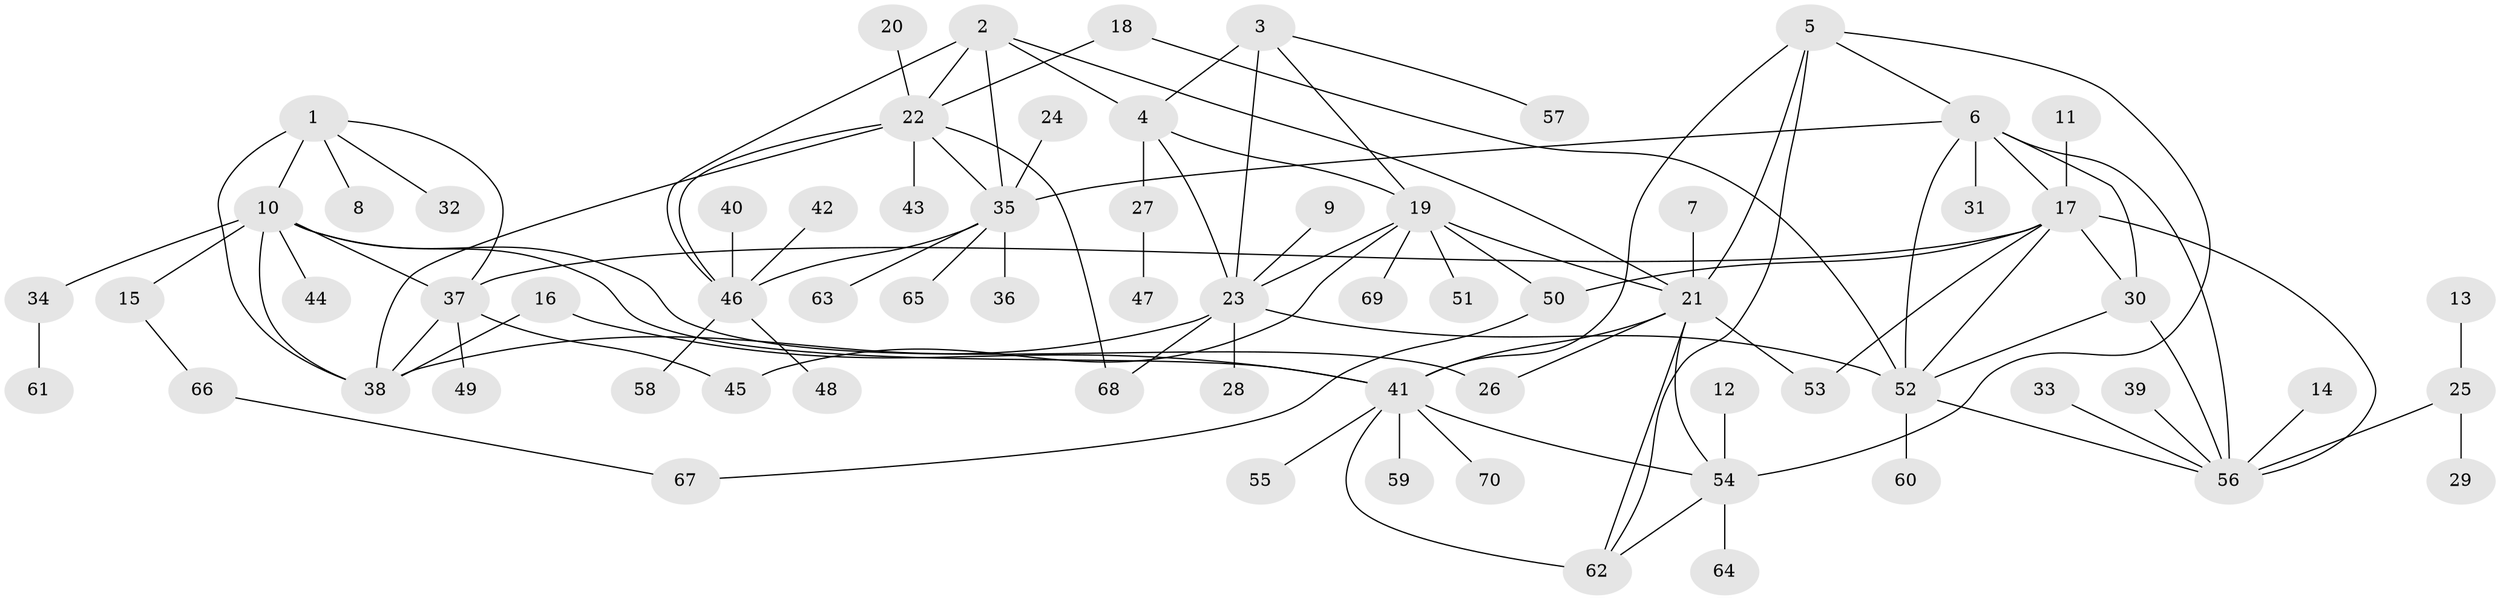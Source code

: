 // original degree distribution, {5: 0.08, 10: 0.07, 8: 0.03, 9: 0.03, 4: 0.02, 6: 0.01, 7: 0.02, 3: 0.02, 2: 0.19, 1: 0.53}
// Generated by graph-tools (version 1.1) at 2025/37/03/04/25 23:37:31]
// undirected, 70 vertices, 104 edges
graph export_dot {
  node [color=gray90,style=filled];
  1;
  2;
  3;
  4;
  5;
  6;
  7;
  8;
  9;
  10;
  11;
  12;
  13;
  14;
  15;
  16;
  17;
  18;
  19;
  20;
  21;
  22;
  23;
  24;
  25;
  26;
  27;
  28;
  29;
  30;
  31;
  32;
  33;
  34;
  35;
  36;
  37;
  38;
  39;
  40;
  41;
  42;
  43;
  44;
  45;
  46;
  47;
  48;
  49;
  50;
  51;
  52;
  53;
  54;
  55;
  56;
  57;
  58;
  59;
  60;
  61;
  62;
  63;
  64;
  65;
  66;
  67;
  68;
  69;
  70;
  1 -- 8 [weight=1.0];
  1 -- 10 [weight=2.0];
  1 -- 32 [weight=1.0];
  1 -- 37 [weight=2.0];
  1 -- 38 [weight=2.0];
  2 -- 4 [weight=1.0];
  2 -- 21 [weight=1.0];
  2 -- 22 [weight=2.0];
  2 -- 35 [weight=2.0];
  2 -- 46 [weight=2.0];
  3 -- 4 [weight=2.0];
  3 -- 19 [weight=2.0];
  3 -- 23 [weight=2.0];
  3 -- 57 [weight=1.0];
  4 -- 19 [weight=1.0];
  4 -- 23 [weight=1.0];
  4 -- 27 [weight=1.0];
  5 -- 6 [weight=1.0];
  5 -- 21 [weight=1.0];
  5 -- 41 [weight=1.0];
  5 -- 54 [weight=1.0];
  5 -- 62 [weight=1.0];
  6 -- 17 [weight=1.0];
  6 -- 30 [weight=1.0];
  6 -- 31 [weight=1.0];
  6 -- 35 [weight=1.0];
  6 -- 52 [weight=1.0];
  6 -- 56 [weight=1.0];
  7 -- 21 [weight=1.0];
  9 -- 23 [weight=1.0];
  10 -- 15 [weight=1.0];
  10 -- 26 [weight=1.0];
  10 -- 34 [weight=1.0];
  10 -- 37 [weight=1.0];
  10 -- 38 [weight=1.0];
  10 -- 41 [weight=1.0];
  10 -- 44 [weight=1.0];
  11 -- 17 [weight=1.0];
  12 -- 54 [weight=1.0];
  13 -- 25 [weight=1.0];
  14 -- 56 [weight=1.0];
  15 -- 66 [weight=1.0];
  16 -- 38 [weight=1.0];
  16 -- 41 [weight=1.0];
  17 -- 30 [weight=1.0];
  17 -- 37 [weight=1.0];
  17 -- 50 [weight=1.0];
  17 -- 52 [weight=1.0];
  17 -- 53 [weight=1.0];
  17 -- 56 [weight=1.0];
  18 -- 22 [weight=1.0];
  18 -- 52 [weight=1.0];
  19 -- 21 [weight=1.0];
  19 -- 23 [weight=1.0];
  19 -- 45 [weight=1.0];
  19 -- 50 [weight=1.0];
  19 -- 51 [weight=1.0];
  19 -- 69 [weight=1.0];
  20 -- 22 [weight=1.0];
  21 -- 26 [weight=1.0];
  21 -- 41 [weight=1.0];
  21 -- 53 [weight=1.0];
  21 -- 54 [weight=1.0];
  21 -- 62 [weight=1.0];
  22 -- 35 [weight=1.0];
  22 -- 38 [weight=1.0];
  22 -- 43 [weight=1.0];
  22 -- 46 [weight=1.0];
  22 -- 68 [weight=1.0];
  23 -- 28 [weight=1.0];
  23 -- 38 [weight=1.0];
  23 -- 52 [weight=1.0];
  23 -- 68 [weight=1.0];
  24 -- 35 [weight=1.0];
  25 -- 29 [weight=1.0];
  25 -- 56 [weight=1.0];
  27 -- 47 [weight=1.0];
  30 -- 52 [weight=1.0];
  30 -- 56 [weight=1.0];
  33 -- 56 [weight=1.0];
  34 -- 61 [weight=1.0];
  35 -- 36 [weight=1.0];
  35 -- 46 [weight=1.0];
  35 -- 63 [weight=1.0];
  35 -- 65 [weight=1.0];
  37 -- 38 [weight=1.0];
  37 -- 45 [weight=1.0];
  37 -- 49 [weight=1.0];
  39 -- 56 [weight=1.0];
  40 -- 46 [weight=1.0];
  41 -- 54 [weight=1.0];
  41 -- 55 [weight=1.0];
  41 -- 59 [weight=1.0];
  41 -- 62 [weight=1.0];
  41 -- 70 [weight=1.0];
  42 -- 46 [weight=1.0];
  46 -- 48 [weight=1.0];
  46 -- 58 [weight=1.0];
  50 -- 67 [weight=1.0];
  52 -- 56 [weight=1.0];
  52 -- 60 [weight=1.0];
  54 -- 62 [weight=1.0];
  54 -- 64 [weight=1.0];
  66 -- 67 [weight=1.0];
}
